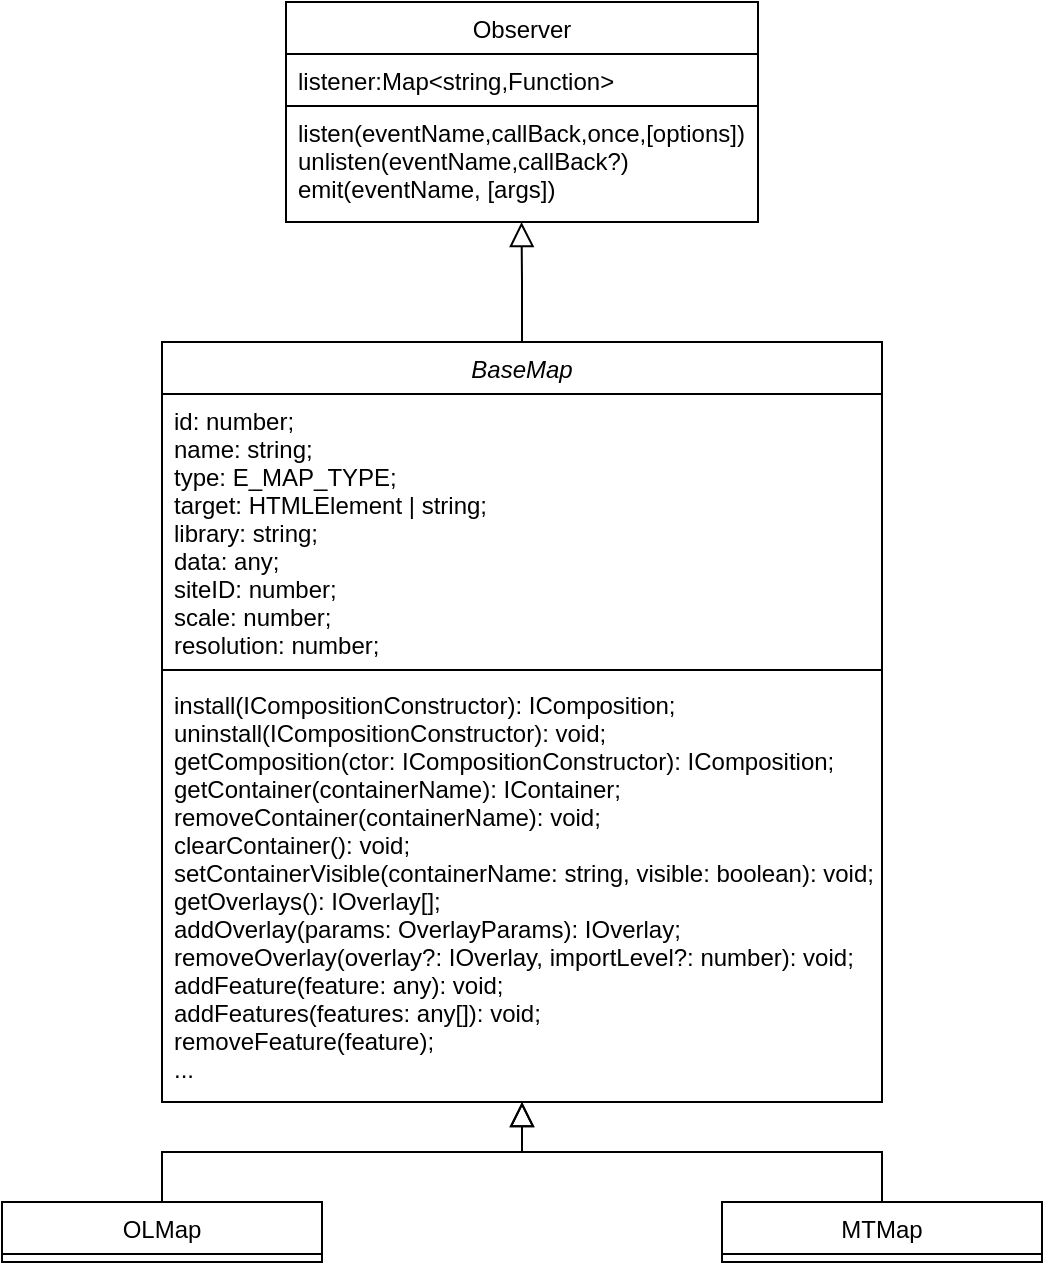 <mxfile version="14.8.0" type="github">
  <diagram id="C5RBs43oDa-KdzZeNtuy" name="Page-1">
    <mxGraphModel dx="2012" dy="635" grid="1" gridSize="10" guides="1" tooltips="1" connect="1" arrows="1" fold="1" page="1" pageScale="1" pageWidth="827" pageHeight="1169" math="0" shadow="0">
      <root>
        <mxCell id="WIyWlLk6GJQsqaUBKTNV-0" />
        <mxCell id="WIyWlLk6GJQsqaUBKTNV-1" parent="WIyWlLk6GJQsqaUBKTNV-0" />
        <mxCell id="J2_SJFGM4VzAFILN5i8Q-29" style="edgeStyle=orthogonalEdgeStyle;rounded=0;orthogonalLoop=1;jettySize=auto;html=1;exitX=0.5;exitY=0;exitDx=0;exitDy=0;entryX=0.499;entryY=1;entryDx=0;entryDy=0;entryPerimeter=0;shadow=0;strokeWidth=1;endFill=0;endArrow=block;endSize=10;" edge="1" parent="WIyWlLk6GJQsqaUBKTNV-1" source="zkfFHV4jXpPFQw0GAbJ--0" target="J2_SJFGM4VzAFILN5i8Q-27">
          <mxGeometry relative="1" as="geometry" />
        </mxCell>
        <mxCell id="zkfFHV4jXpPFQw0GAbJ--0" value="BaseMap" style="swimlane;fontStyle=2;align=center;verticalAlign=top;childLayout=stackLayout;horizontal=1;startSize=26;horizontalStack=0;resizeParent=1;resizeLast=0;collapsible=1;marginBottom=0;rounded=0;shadow=0;strokeWidth=1;" parent="WIyWlLk6GJQsqaUBKTNV-1" vertex="1">
          <mxGeometry x="60" y="330" width="360" height="380" as="geometry">
            <mxRectangle x="230" y="140" width="160" height="26" as="alternateBounds" />
          </mxGeometry>
        </mxCell>
        <mxCell id="zkfFHV4jXpPFQw0GAbJ--1" value="id: number;&#xa;  name: string;&#xa;  type: E_MAP_TYPE;&#xa;  target: HTMLElement | string;&#xa;  library: string;&#xa;  data: any;&#xa;  siteID: number;&#xa;scale: number;&#xa;resolution: number;&#xa;" style="text;align=left;verticalAlign=top;spacingLeft=4;spacingRight=4;overflow=hidden;rotatable=0;points=[[0,0.5],[1,0.5]];portConstraint=eastwest;" parent="zkfFHV4jXpPFQw0GAbJ--0" vertex="1">
          <mxGeometry y="26" width="360" height="134" as="geometry" />
        </mxCell>
        <mxCell id="zkfFHV4jXpPFQw0GAbJ--4" value="" style="line;html=1;strokeWidth=1;align=left;verticalAlign=middle;spacingTop=-1;spacingLeft=3;spacingRight=3;rotatable=0;labelPosition=right;points=[];portConstraint=eastwest;" parent="zkfFHV4jXpPFQw0GAbJ--0" vertex="1">
          <mxGeometry y="160" width="360" height="8" as="geometry" />
        </mxCell>
        <mxCell id="J2_SJFGM4VzAFILN5i8Q-9" value="install(ICompositionConstructor): IComposition;&#xa;uninstall(ICompositionConstructor): void;&#xa;getComposition(ctor: ICompositionConstructor): IComposition;&#xa;getContainer(containerName): IContainer;&#xa;  removeContainer(containerName): void;&#xa;  clearContainer(): void;&#xa;setContainerVisible(containerName: string, visible: boolean): void;&#xa;getOverlays(): IOverlay[];&#xa;  addOverlay(params: OverlayParams): IOverlay;&#xa;  removeOverlay(overlay?: IOverlay, importLevel?: number): void;&#xa;addFeature(feature: any): void;&#xa;  addFeatures(features: any[]): void;&#xa;  removeFeature(feature);&#xa;..." style="text;align=left;verticalAlign=top;spacingLeft=4;spacingRight=4;overflow=hidden;rotatable=0;points=[[0,0.5],[1,0.5]];portConstraint=eastwest;" vertex="1" parent="zkfFHV4jXpPFQw0GAbJ--0">
          <mxGeometry y="168" width="360" height="212" as="geometry" />
        </mxCell>
        <mxCell id="zkfFHV4jXpPFQw0GAbJ--6" value="OLMap" style="swimlane;fontStyle=0;align=center;verticalAlign=top;childLayout=stackLayout;horizontal=1;startSize=26;horizontalStack=0;resizeParent=1;resizeLast=0;collapsible=1;marginBottom=0;rounded=0;shadow=0;strokeWidth=1;" parent="WIyWlLk6GJQsqaUBKTNV-1" vertex="1">
          <mxGeometry x="-20" y="760" width="160" height="30" as="geometry">
            <mxRectangle x="130" y="380" width="160" height="26" as="alternateBounds" />
          </mxGeometry>
        </mxCell>
        <mxCell id="zkfFHV4jXpPFQw0GAbJ--12" value="" style="endArrow=block;endSize=10;endFill=0;shadow=0;strokeWidth=1;rounded=0;edgeStyle=elbowEdgeStyle;elbow=vertical;" parent="WIyWlLk6GJQsqaUBKTNV-1" source="zkfFHV4jXpPFQw0GAbJ--6" target="zkfFHV4jXpPFQw0GAbJ--0" edge="1">
          <mxGeometry width="160" relative="1" as="geometry">
            <mxPoint x="220" y="483" as="sourcePoint" />
            <mxPoint x="220" y="483" as="targetPoint" />
          </mxGeometry>
        </mxCell>
        <mxCell id="zkfFHV4jXpPFQw0GAbJ--13" value="MTMap" style="swimlane;fontStyle=0;align=center;verticalAlign=top;childLayout=stackLayout;horizontal=1;startSize=26;horizontalStack=0;resizeParent=1;resizeLast=0;collapsible=1;marginBottom=0;rounded=0;shadow=0;strokeWidth=1;" parent="WIyWlLk6GJQsqaUBKTNV-1" vertex="1">
          <mxGeometry x="340" y="760" width="160" height="30" as="geometry">
            <mxRectangle x="340" y="380" width="170" height="26" as="alternateBounds" />
          </mxGeometry>
        </mxCell>
        <mxCell id="zkfFHV4jXpPFQw0GAbJ--16" value="" style="endArrow=block;endSize=10;endFill=0;shadow=0;strokeWidth=1;rounded=0;edgeStyle=elbowEdgeStyle;elbow=vertical;" parent="WIyWlLk6GJQsqaUBKTNV-1" source="zkfFHV4jXpPFQw0GAbJ--13" target="zkfFHV4jXpPFQw0GAbJ--0" edge="1">
          <mxGeometry width="160" relative="1" as="geometry">
            <mxPoint x="230" y="653" as="sourcePoint" />
            <mxPoint x="330" y="551" as="targetPoint" />
          </mxGeometry>
        </mxCell>
        <mxCell id="J2_SJFGM4VzAFILN5i8Q-24" value="Observer" style="swimlane;fontStyle=0;childLayout=stackLayout;horizontal=1;startSize=26;horizontalStack=0;resizeParent=1;resizeParentMax=0;resizeLast=0;collapsible=1;marginBottom=0;labelBackgroundColor=none;labelBorderColor=none;" vertex="1" parent="WIyWlLk6GJQsqaUBKTNV-1">
          <mxGeometry x="122" y="160" width="236" height="110" as="geometry" />
        </mxCell>
        <mxCell id="J2_SJFGM4VzAFILN5i8Q-25" value="listener:Map&lt;string,Function&gt;" style="text;fillColor=none;align=left;verticalAlign=top;spacingLeft=4;spacingRight=4;overflow=hidden;rotatable=0;points=[[0,0.5],[1,0.5]];portConstraint=eastwest;strokeColor=#000000;" vertex="1" parent="J2_SJFGM4VzAFILN5i8Q-24">
          <mxGeometry y="26" width="236" height="26" as="geometry" />
        </mxCell>
        <mxCell id="J2_SJFGM4VzAFILN5i8Q-27" value="listen(eventName,callBack,once,[options])&#xa;unlisten(eventName,callBack?)&#xa;emit(eventName, [args])&#xa;&#xa;" style="text;strokeColor=none;fillColor=none;align=left;verticalAlign=top;spacingLeft=4;spacingRight=4;overflow=hidden;rotatable=0;points=[[0,0.5],[1,0.5]];portConstraint=eastwest;" vertex="1" parent="J2_SJFGM4VzAFILN5i8Q-24">
          <mxGeometry y="52" width="236" height="58" as="geometry" />
        </mxCell>
      </root>
    </mxGraphModel>
  </diagram>
</mxfile>
